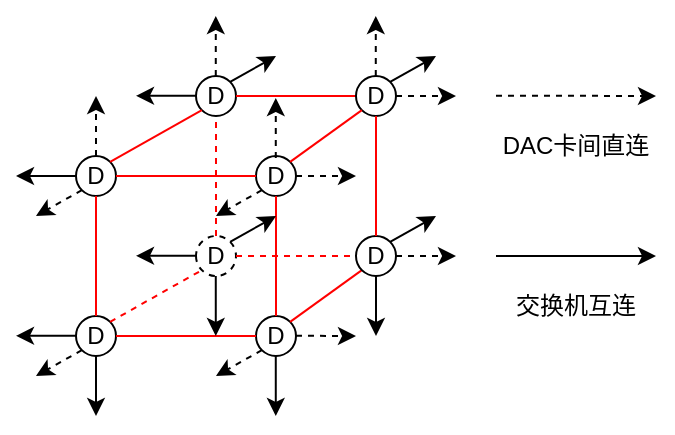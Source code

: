 <mxfile version="24.0.2" type="github">
  <diagram name="Page-1" id="laaqa9r8Z81pmCjMjn5d">
    <mxGraphModel dx="741" dy="-691" grid="1" gridSize="10" guides="1" tooltips="1" connect="1" arrows="1" fold="1" page="1" pageScale="1" pageWidth="850" pageHeight="1100" math="0" shadow="0">
      <root>
        <mxCell id="0" />
        <mxCell id="1" parent="0" />
        <mxCell id="p7YxxRicqZeljFZkp7yE-1" value="D" style="ellipse;whiteSpace=wrap;html=1;aspect=fixed;flipH=1;" vertex="1" parent="1">
          <mxGeometry x="230" y="1550" width="20" height="20" as="geometry" />
        </mxCell>
        <mxCell id="p7YxxRicqZeljFZkp7yE-2" value="D" style="ellipse;whiteSpace=wrap;html=1;aspect=fixed;fontColor=#000000;flipH=1;" vertex="1" parent="1">
          <mxGeometry x="320" y="1550" width="20" height="20" as="geometry" />
        </mxCell>
        <mxCell id="p7YxxRicqZeljFZkp7yE-3" value="D" style="ellipse;whiteSpace=wrap;html=1;aspect=fixed;fontColor=#000000;flipH=1;" vertex="1" parent="1">
          <mxGeometry x="230" y="1630" width="20" height="20" as="geometry" />
        </mxCell>
        <mxCell id="p7YxxRicqZeljFZkp7yE-4" value="D" style="ellipse;whiteSpace=wrap;html=1;aspect=fixed;fontColor=#000000;flipH=1;" vertex="1" parent="1">
          <mxGeometry x="320" y="1630" width="20" height="20" as="geometry" />
        </mxCell>
        <mxCell id="p7YxxRicqZeljFZkp7yE-5" value="D" style="ellipse;whiteSpace=wrap;html=1;aspect=fixed;fontColor=#000000;flipH=1;" vertex="1" parent="1">
          <mxGeometry x="290" y="1510" width="20" height="20" as="geometry" />
        </mxCell>
        <mxCell id="p7YxxRicqZeljFZkp7yE-6" value="D" style="ellipse;whiteSpace=wrap;html=1;aspect=fixed;fontColor=#000000;flipH=1;dashed=1;" vertex="1" parent="1">
          <mxGeometry x="290" y="1590" width="20" height="20" as="geometry" />
        </mxCell>
        <mxCell id="p7YxxRicqZeljFZkp7yE-7" value="" style="endArrow=none;html=1;rounded=0;entryX=0.5;entryY=1;entryDx=0;entryDy=0;exitX=0.5;exitY=0;exitDx=0;exitDy=0;strokeColor=#FF0000;fontStyle=1" edge="1" parent="1" source="p7YxxRicqZeljFZkp7yE-3" target="p7YxxRicqZeljFZkp7yE-1">
          <mxGeometry width="50" height="50" relative="1" as="geometry">
            <mxPoint x="170" y="1651" as="sourcePoint" />
            <mxPoint x="220" y="1601" as="targetPoint" />
          </mxGeometry>
        </mxCell>
        <mxCell id="p7YxxRicqZeljFZkp7yE-8" value="" style="endArrow=none;html=1;rounded=0;entryX=0;entryY=0.5;entryDx=0;entryDy=0;exitX=1;exitY=0.5;exitDx=0;exitDy=0;strokeColor=#FF0000;" edge="1" parent="1" source="p7YxxRicqZeljFZkp7yE-3" target="p7YxxRicqZeljFZkp7yE-4">
          <mxGeometry width="50" height="50" relative="1" as="geometry">
            <mxPoint x="260" y="1651" as="sourcePoint" />
            <mxPoint x="250" y="1601" as="targetPoint" />
          </mxGeometry>
        </mxCell>
        <mxCell id="p7YxxRicqZeljFZkp7yE-9" value="" style="endArrow=none;html=1;rounded=0;entryX=0.5;entryY=1;entryDx=0;entryDy=0;exitX=0.5;exitY=0;exitDx=0;exitDy=0;strokeColor=#FF0000;" edge="1" parent="1" source="p7YxxRicqZeljFZkp7yE-4" target="p7YxxRicqZeljFZkp7yE-2">
          <mxGeometry width="50" height="50" relative="1" as="geometry">
            <mxPoint x="260" y="1651" as="sourcePoint" />
            <mxPoint x="260" y="1611" as="targetPoint" />
          </mxGeometry>
        </mxCell>
        <mxCell id="p7YxxRicqZeljFZkp7yE-10" value="" style="endArrow=none;html=1;rounded=0;entryX=0;entryY=0.5;entryDx=0;entryDy=0;exitX=1;exitY=0.5;exitDx=0;exitDy=0;strokeColor=#FF0000;" edge="1" parent="1" source="p7YxxRicqZeljFZkp7yE-1" target="p7YxxRicqZeljFZkp7yE-2">
          <mxGeometry width="50" height="50" relative="1" as="geometry">
            <mxPoint x="270" y="1661" as="sourcePoint" />
            <mxPoint x="270" y="1621" as="targetPoint" />
          </mxGeometry>
        </mxCell>
        <mxCell id="p7YxxRicqZeljFZkp7yE-11" value="" style="endArrow=none;html=1;rounded=0;entryX=0;entryY=1;entryDx=0;entryDy=0;exitX=1;exitY=0;exitDx=0;exitDy=0;strokeColor=#FF0000;" edge="1" parent="1" source="p7YxxRicqZeljFZkp7yE-1" target="p7YxxRicqZeljFZkp7yE-5">
          <mxGeometry width="50" height="50" relative="1" as="geometry">
            <mxPoint x="280" y="1671" as="sourcePoint" />
            <mxPoint x="280" y="1631" as="targetPoint" />
          </mxGeometry>
        </mxCell>
        <mxCell id="p7YxxRicqZeljFZkp7yE-13" value="" style="endArrow=none;html=1;rounded=0;exitX=1;exitY=0.5;exitDx=0;exitDy=0;strokeColor=#FF0000;entryX=0;entryY=0.5;entryDx=0;entryDy=0;" edge="1" parent="1" source="p7YxxRicqZeljFZkp7yE-5" target="p7YxxRicqZeljFZkp7yE-21">
          <mxGeometry width="50" height="50" relative="1" as="geometry">
            <mxPoint x="300" y="1691" as="sourcePoint" />
            <mxPoint x="360" y="1520" as="targetPoint" />
          </mxGeometry>
        </mxCell>
        <mxCell id="p7YxxRicqZeljFZkp7yE-15" value="" style="endArrow=none;html=1;rounded=0;entryX=0;entryY=1;entryDx=0;entryDy=0;exitX=1;exitY=0;exitDx=0;exitDy=0;strokeColor=#FF0000;" edge="1" parent="1" source="p7YxxRicqZeljFZkp7yE-4" target="p7YxxRicqZeljFZkp7yE-20">
          <mxGeometry width="50" height="50" relative="1" as="geometry">
            <mxPoint x="320" y="1711" as="sourcePoint" />
            <mxPoint x="330" y="1618" as="targetPoint" />
          </mxGeometry>
        </mxCell>
        <mxCell id="p7YxxRicqZeljFZkp7yE-16" value="" style="endArrow=none;html=1;rounded=0;entryX=0;entryY=1;entryDx=0;entryDy=0;exitX=1;exitY=0;exitDx=0;exitDy=0;strokeColor=#FF0000;dashed=1;" edge="1" parent="1" source="p7YxxRicqZeljFZkp7yE-3" target="p7YxxRicqZeljFZkp7yE-6">
          <mxGeometry width="50" height="50" relative="1" as="geometry">
            <mxPoint x="330" y="1721" as="sourcePoint" />
            <mxPoint x="330" y="1681" as="targetPoint" />
          </mxGeometry>
        </mxCell>
        <mxCell id="p7YxxRicqZeljFZkp7yE-17" value="" style="endArrow=none;html=1;rounded=0;entryX=0;entryY=0.5;entryDx=0;entryDy=0;exitX=1;exitY=0.5;exitDx=0;exitDy=0;dashed=1;strokeColor=#FF0000;" edge="1" parent="1" source="p7YxxRicqZeljFZkp7yE-6" target="p7YxxRicqZeljFZkp7yE-20">
          <mxGeometry width="50" height="50" relative="1" as="geometry">
            <mxPoint x="340" y="1731" as="sourcePoint" />
            <mxPoint x="327" y="1611" as="targetPoint" />
          </mxGeometry>
        </mxCell>
        <mxCell id="p7YxxRicqZeljFZkp7yE-18" value="" style="endArrow=none;html=1;rounded=0;entryX=0.5;entryY=1;entryDx=0;entryDy=0;exitX=0.5;exitY=0;exitDx=0;exitDy=0;strokeColor=#FF0000;dashed=1;" edge="1" parent="1" source="p7YxxRicqZeljFZkp7yE-6" target="p7YxxRicqZeljFZkp7yE-5">
          <mxGeometry width="50" height="50" relative="1" as="geometry">
            <mxPoint x="350" y="1741" as="sourcePoint" />
            <mxPoint x="350" y="1701" as="targetPoint" />
          </mxGeometry>
        </mxCell>
        <mxCell id="p7YxxRicqZeljFZkp7yE-20" value="D" style="ellipse;whiteSpace=wrap;html=1;aspect=fixed;fontColor=#000000;flipH=1;" vertex="1" parent="1">
          <mxGeometry x="370" y="1590" width="20" height="20" as="geometry" />
        </mxCell>
        <mxCell id="p7YxxRicqZeljFZkp7yE-21" value="D" style="ellipse;whiteSpace=wrap;html=1;aspect=fixed;fontColor=#000000;flipH=1;" vertex="1" parent="1">
          <mxGeometry x="370" y="1510" width="20" height="20" as="geometry" />
        </mxCell>
        <mxCell id="p7YxxRicqZeljFZkp7yE-22" value="" style="endArrow=none;html=1;rounded=0;entryX=0.5;entryY=1;entryDx=0;entryDy=0;exitX=0.5;exitY=0;exitDx=0;exitDy=0;strokeColor=#FF0000;" edge="1" parent="1" source="p7YxxRicqZeljFZkp7yE-20" target="p7YxxRicqZeljFZkp7yE-21">
          <mxGeometry width="50" height="50" relative="1" as="geometry">
            <mxPoint x="330" y="1640" as="sourcePoint" />
            <mxPoint x="330" y="1581" as="targetPoint" />
          </mxGeometry>
        </mxCell>
        <mxCell id="p7YxxRicqZeljFZkp7yE-23" value="" style="endArrow=none;html=1;rounded=0;entryX=0;entryY=1;entryDx=0;entryDy=0;exitX=1;exitY=0;exitDx=0;exitDy=0;strokeColor=#FF0000;" edge="1" parent="1" source="p7YxxRicqZeljFZkp7yE-2" target="p7YxxRicqZeljFZkp7yE-21">
          <mxGeometry width="50" height="50" relative="1" as="geometry">
            <mxPoint x="330" y="1640" as="sourcePoint" />
            <mxPoint x="330" y="1581" as="targetPoint" />
          </mxGeometry>
        </mxCell>
        <mxCell id="p7YxxRicqZeljFZkp7yE-25" value="" style="endArrow=classic;html=1;rounded=0;exitX=1;exitY=0.5;exitDx=0;exitDy=0;dashed=1;" edge="1" parent="1" source="p7YxxRicqZeljFZkp7yE-20">
          <mxGeometry width="50" height="50" relative="1" as="geometry">
            <mxPoint x="280" y="1550" as="sourcePoint" />
            <mxPoint x="420" y="1600" as="targetPoint" />
          </mxGeometry>
        </mxCell>
        <mxCell id="p7YxxRicqZeljFZkp7yE-26" value="" style="endArrow=classic;html=1;rounded=0;dashed=1;" edge="1" parent="1">
          <mxGeometry width="50" height="50" relative="1" as="geometry">
            <mxPoint x="390.0" y="1520" as="sourcePoint" />
            <mxPoint x="420" y="1520" as="targetPoint" />
          </mxGeometry>
        </mxCell>
        <mxCell id="p7YxxRicqZeljFZkp7yE-27" value="" style="endArrow=classic;html=1;rounded=0;exitX=0.5;exitY=1;exitDx=0;exitDy=0;" edge="1" parent="1" source="p7YxxRicqZeljFZkp7yE-20">
          <mxGeometry width="50" height="50" relative="1" as="geometry">
            <mxPoint x="380" y="1620" as="sourcePoint" />
            <mxPoint x="380" y="1640" as="targetPoint" />
          </mxGeometry>
        </mxCell>
        <mxCell id="p7YxxRicqZeljFZkp7yE-28" value="" style="endArrow=classic;html=1;rounded=0;exitX=0.5;exitY=1;exitDx=0;exitDy=0;" edge="1" parent="1">
          <mxGeometry width="50" height="50" relative="1" as="geometry">
            <mxPoint x="329.89" y="1650" as="sourcePoint" />
            <mxPoint x="329.89" y="1680" as="targetPoint" />
          </mxGeometry>
        </mxCell>
        <mxCell id="p7YxxRicqZeljFZkp7yE-29" value="" style="endArrow=classic;html=1;rounded=0;" edge="1" parent="1">
          <mxGeometry width="50" height="50" relative="1" as="geometry">
            <mxPoint x="240" y="1650" as="sourcePoint" />
            <mxPoint x="240" y="1680" as="targetPoint" />
          </mxGeometry>
        </mxCell>
        <mxCell id="p7YxxRicqZeljFZkp7yE-30" value="" style="endArrow=classic;html=1;rounded=0;dashed=1;" edge="1" parent="1">
          <mxGeometry width="50" height="50" relative="1" as="geometry">
            <mxPoint x="340" y="1560" as="sourcePoint" />
            <mxPoint x="370" y="1560" as="targetPoint" />
          </mxGeometry>
        </mxCell>
        <mxCell id="p7YxxRicqZeljFZkp7yE-31" value="" style="endArrow=classic;html=1;rounded=0;exitX=1;exitY=0.5;exitDx=0;exitDy=0;dashed=1;" edge="1" parent="1">
          <mxGeometry width="50" height="50" relative="1" as="geometry">
            <mxPoint x="340" y="1639.89" as="sourcePoint" />
            <mxPoint x="370" y="1640" as="targetPoint" />
          </mxGeometry>
        </mxCell>
        <mxCell id="p7YxxRicqZeljFZkp7yE-32" value="" style="endArrow=classic;html=1;rounded=0;dashed=1;" edge="1" parent="1">
          <mxGeometry width="50" height="50" relative="1" as="geometry">
            <mxPoint x="240" y="1550" as="sourcePoint" />
            <mxPoint x="240" y="1520" as="targetPoint" />
          </mxGeometry>
        </mxCell>
        <mxCell id="p7YxxRicqZeljFZkp7yE-33" value="" style="endArrow=classic;html=1;rounded=0;dashed=1;" edge="1" parent="1">
          <mxGeometry width="50" height="50" relative="1" as="geometry">
            <mxPoint x="299.89" y="1510" as="sourcePoint" />
            <mxPoint x="299.89" y="1480" as="targetPoint" />
          </mxGeometry>
        </mxCell>
        <mxCell id="p7YxxRicqZeljFZkp7yE-34" value="" style="endArrow=classic;html=1;rounded=0;dashed=1;" edge="1" parent="1">
          <mxGeometry width="50" height="50" relative="1" as="geometry">
            <mxPoint x="379.89" y="1510" as="sourcePoint" />
            <mxPoint x="379.89" y="1480" as="targetPoint" />
          </mxGeometry>
        </mxCell>
        <mxCell id="p7YxxRicqZeljFZkp7yE-35" value="" style="endArrow=classic;html=1;rounded=0;dashed=1;" edge="1" parent="1">
          <mxGeometry width="50" height="50" relative="1" as="geometry">
            <mxPoint x="329.89" y="1551" as="sourcePoint" />
            <mxPoint x="329.89" y="1521" as="targetPoint" />
          </mxGeometry>
        </mxCell>
        <mxCell id="p7YxxRicqZeljFZkp7yE-36" value="" style="endArrow=classic;html=1;rounded=0;exitX=0.5;exitY=1;exitDx=0;exitDy=0;" edge="1" parent="1">
          <mxGeometry width="50" height="50" relative="1" as="geometry">
            <mxPoint x="299.89" y="1610" as="sourcePoint" />
            <mxPoint x="299.89" y="1640" as="targetPoint" />
          </mxGeometry>
        </mxCell>
        <mxCell id="p7YxxRicqZeljFZkp7yE-37" value="" style="endArrow=classic;html=1;rounded=0;exitX=0;exitY=0.5;exitDx=0;exitDy=0;" edge="1" parent="1" source="p7YxxRicqZeljFZkp7yE-1">
          <mxGeometry width="50" height="50" relative="1" as="geometry">
            <mxPoint x="249.89" y="1661" as="sourcePoint" />
            <mxPoint x="200" y="1560" as="targetPoint" />
          </mxGeometry>
        </mxCell>
        <mxCell id="p7YxxRicqZeljFZkp7yE-38" value="" style="endArrow=classic;html=1;rounded=0;exitX=0;exitY=0.5;exitDx=0;exitDy=0;" edge="1" parent="1">
          <mxGeometry width="50" height="50" relative="1" as="geometry">
            <mxPoint x="230" y="1639.93" as="sourcePoint" />
            <mxPoint x="200" y="1639.93" as="targetPoint" />
          </mxGeometry>
        </mxCell>
        <mxCell id="p7YxxRicqZeljFZkp7yE-39" value="" style="endArrow=classic;html=1;rounded=0;exitX=0;exitY=0.5;exitDx=0;exitDy=0;" edge="1" parent="1">
          <mxGeometry width="50" height="50" relative="1" as="geometry">
            <mxPoint x="290" y="1599.93" as="sourcePoint" />
            <mxPoint x="260" y="1599.93" as="targetPoint" />
          </mxGeometry>
        </mxCell>
        <mxCell id="p7YxxRicqZeljFZkp7yE-40" value="" style="endArrow=classic;html=1;rounded=0;exitX=1;exitY=0;exitDx=0;exitDy=0;" edge="1" parent="1" source="p7YxxRicqZeljFZkp7yE-6">
          <mxGeometry width="50" height="50" relative="1" as="geometry">
            <mxPoint x="300" y="1609.93" as="sourcePoint" />
            <mxPoint x="330" y="1580" as="targetPoint" />
          </mxGeometry>
        </mxCell>
        <mxCell id="p7YxxRicqZeljFZkp7yE-41" value="" style="endArrow=classic;html=1;rounded=0;exitX=1;exitY=0;exitDx=0;exitDy=0;" edge="1" parent="1" source="p7YxxRicqZeljFZkp7yE-20">
          <mxGeometry width="50" height="50" relative="1" as="geometry">
            <mxPoint x="390" y="1590" as="sourcePoint" />
            <mxPoint x="410" y="1580" as="targetPoint" />
          </mxGeometry>
        </mxCell>
        <mxCell id="p7YxxRicqZeljFZkp7yE-42" value="" style="endArrow=classic;html=1;rounded=0;exitX=1;exitY=0;exitDx=0;exitDy=0;" edge="1" parent="1" source="p7YxxRicqZeljFZkp7yE-21">
          <mxGeometry width="50" height="50" relative="1" as="geometry">
            <mxPoint x="390" y="1513" as="sourcePoint" />
            <mxPoint x="410" y="1500" as="targetPoint" />
          </mxGeometry>
        </mxCell>
        <mxCell id="p7YxxRicqZeljFZkp7yE-43" value="" style="endArrow=classic;html=1;rounded=0;exitX=0;exitY=0.5;exitDx=0;exitDy=0;" edge="1" parent="1">
          <mxGeometry width="50" height="50" relative="1" as="geometry">
            <mxPoint x="290" y="1519.93" as="sourcePoint" />
            <mxPoint x="260" y="1519.93" as="targetPoint" />
          </mxGeometry>
        </mxCell>
        <mxCell id="p7YxxRicqZeljFZkp7yE-45" value="" style="endArrow=classic;html=1;rounded=0;exitX=0;exitY=1;exitDx=0;exitDy=0;dashed=1;" edge="1" parent="1" source="p7YxxRicqZeljFZkp7yE-3">
          <mxGeometry width="50" height="50" relative="1" as="geometry">
            <mxPoint x="317" y="1603" as="sourcePoint" />
            <mxPoint x="210" y="1660" as="targetPoint" />
          </mxGeometry>
        </mxCell>
        <mxCell id="p7YxxRicqZeljFZkp7yE-46" value="" style="endArrow=classic;html=1;rounded=0;exitX=0;exitY=1;exitDx=0;exitDy=0;dashed=1;" edge="1" parent="1" source="p7YxxRicqZeljFZkp7yE-1">
          <mxGeometry width="50" height="50" relative="1" as="geometry">
            <mxPoint x="230" y="1570" as="sourcePoint" />
            <mxPoint x="210" y="1580" as="targetPoint" />
          </mxGeometry>
        </mxCell>
        <mxCell id="p7YxxRicqZeljFZkp7yE-47" value="" style="endArrow=classic;html=1;rounded=0;exitX=0;exitY=1;exitDx=0;exitDy=0;dashed=1;" edge="1" parent="1" source="p7YxxRicqZeljFZkp7yE-2">
          <mxGeometry width="50" height="50" relative="1" as="geometry">
            <mxPoint x="243" y="1577" as="sourcePoint" />
            <mxPoint x="300" y="1580" as="targetPoint" />
          </mxGeometry>
        </mxCell>
        <mxCell id="p7YxxRicqZeljFZkp7yE-48" value="" style="endArrow=classic;html=1;rounded=0;exitX=0;exitY=1;exitDx=0;exitDy=0;dashed=1;" edge="1" parent="1" source="p7YxxRicqZeljFZkp7yE-4">
          <mxGeometry width="50" height="50" relative="1" as="geometry">
            <mxPoint x="333" y="1577" as="sourcePoint" />
            <mxPoint x="300" y="1660" as="targetPoint" />
          </mxGeometry>
        </mxCell>
        <mxCell id="p7YxxRicqZeljFZkp7yE-52" value="" style="endArrow=classic;html=1;rounded=0;exitX=1;exitY=0;exitDx=0;exitDy=0;" edge="1" parent="1" source="p7YxxRicqZeljFZkp7yE-5">
          <mxGeometry width="50" height="50" relative="1" as="geometry">
            <mxPoint x="310" y="1510" as="sourcePoint" />
            <mxPoint x="330" y="1500" as="targetPoint" />
          </mxGeometry>
        </mxCell>
        <mxCell id="p7YxxRicqZeljFZkp7yE-55" value="DAC卡间直连" style="text;html=1;align=center;verticalAlign=middle;whiteSpace=wrap;rounded=0;" vertex="1" parent="1">
          <mxGeometry x="440" y="1530" width="80" height="30" as="geometry" />
        </mxCell>
        <mxCell id="p7YxxRicqZeljFZkp7yE-56" value="交换机互连" style="text;html=1;align=center;verticalAlign=middle;whiteSpace=wrap;rounded=0;" vertex="1" parent="1">
          <mxGeometry x="440" y="1610" width="80" height="30" as="geometry" />
        </mxCell>
        <mxCell id="p7YxxRicqZeljFZkp7yE-57" value="" style="endArrow=classic;html=1;rounded=0;exitX=1;exitY=0.5;exitDx=0;exitDy=0;dashed=1;" edge="1" parent="1">
          <mxGeometry width="50" height="50" relative="1" as="geometry">
            <mxPoint x="440" y="1519.82" as="sourcePoint" />
            <mxPoint x="520" y="1520" as="targetPoint" />
          </mxGeometry>
        </mxCell>
        <mxCell id="p7YxxRicqZeljFZkp7yE-58" value="" style="endArrow=classic;html=1;rounded=0;" edge="1" parent="1">
          <mxGeometry width="50" height="50" relative="1" as="geometry">
            <mxPoint x="440" y="1600" as="sourcePoint" />
            <mxPoint x="520" y="1600" as="targetPoint" />
          </mxGeometry>
        </mxCell>
      </root>
    </mxGraphModel>
  </diagram>
</mxfile>
